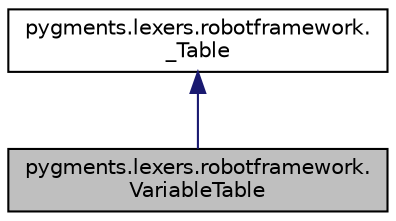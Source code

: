 digraph "pygments.lexers.robotframework.VariableTable"
{
 // LATEX_PDF_SIZE
  edge [fontname="Helvetica",fontsize="10",labelfontname="Helvetica",labelfontsize="10"];
  node [fontname="Helvetica",fontsize="10",shape=record];
  Node1 [label="pygments.lexers.robotframework.\lVariableTable",height=0.2,width=0.4,color="black", fillcolor="grey75", style="filled", fontcolor="black",tooltip=" "];
  Node2 -> Node1 [dir="back",color="midnightblue",fontsize="10",style="solid",fontname="Helvetica"];
  Node2 [label="pygments.lexers.robotframework.\l_Table",height=0.2,width=0.4,color="black", fillcolor="white", style="filled",URL="$classpygments_1_1lexers_1_1robotframework_1_1__Table.html",tooltip=" "];
}
